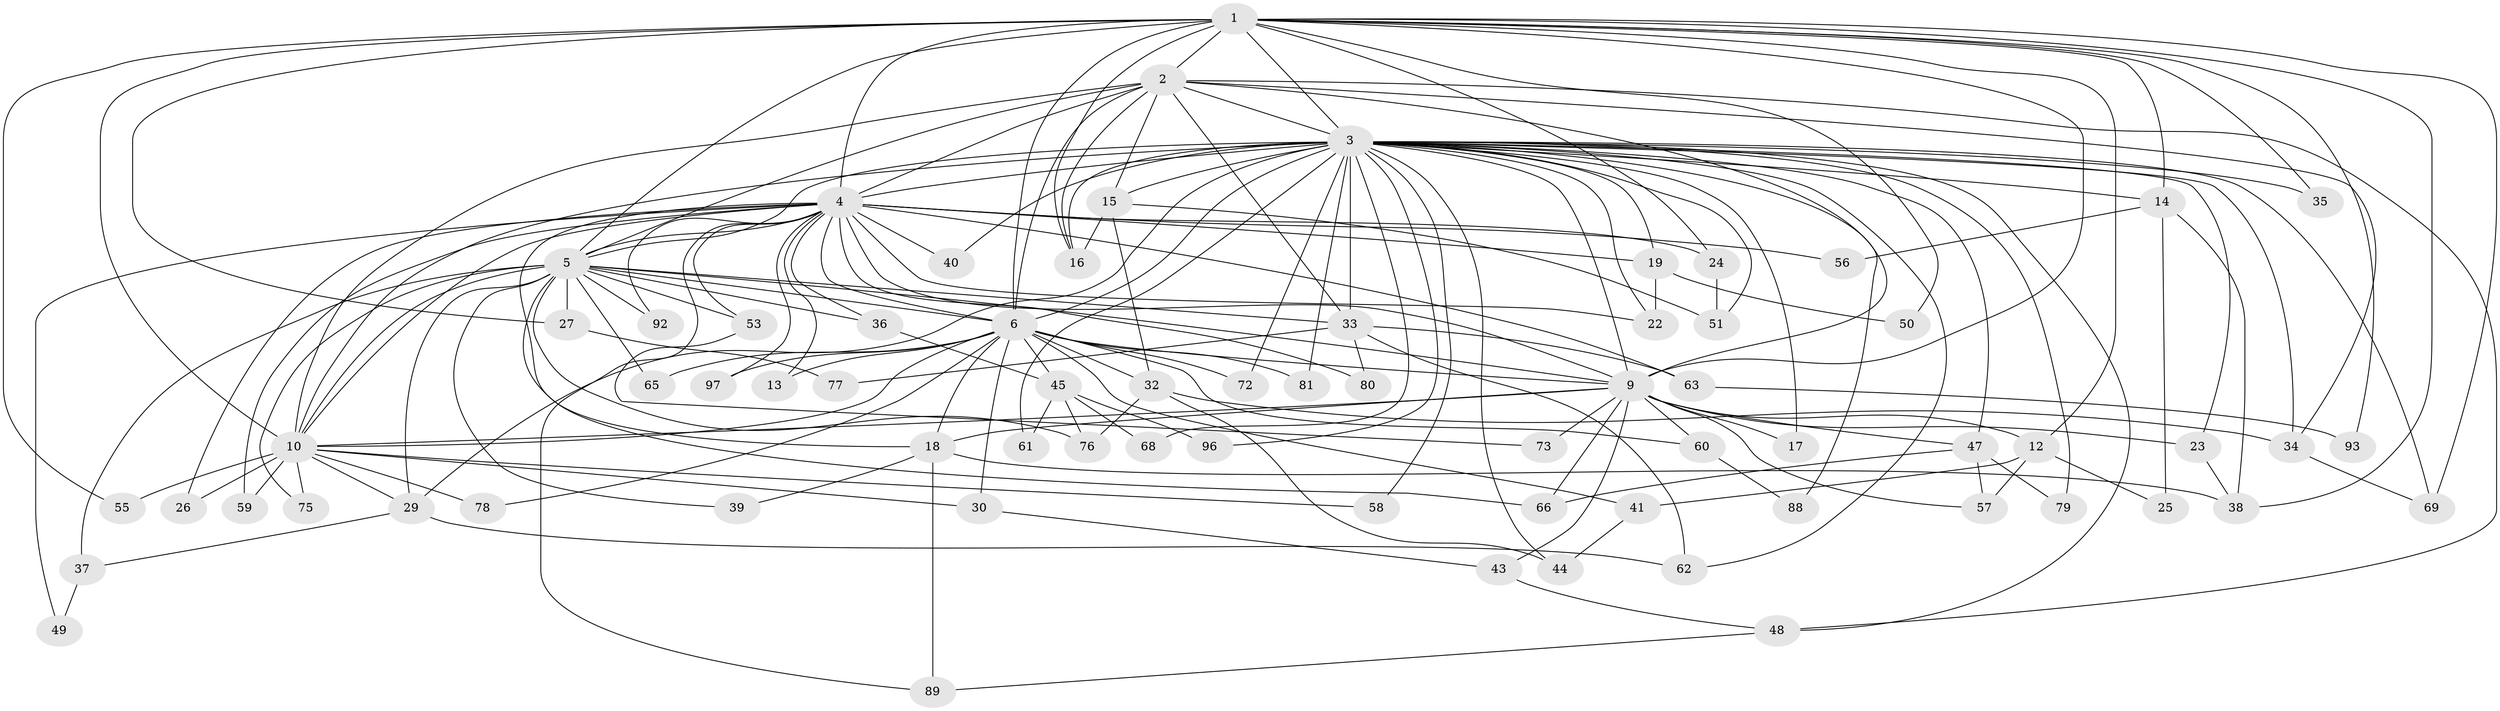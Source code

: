 // original degree distribution, {21: 0.01020408163265306, 16: 0.02040816326530612, 22: 0.01020408163265306, 26: 0.01020408163265306, 20: 0.01020408163265306, 25: 0.01020408163265306, 14: 0.01020408163265306, 15: 0.01020408163265306, 19: 0.01020408163265306, 7: 0.01020408163265306, 6: 0.02040816326530612, 2: 0.4489795918367347, 5: 0.061224489795918366, 3: 0.29591836734693877, 4: 0.061224489795918366}
// Generated by graph-tools (version 1.1) at 2025/11/02/27/25 16:11:07]
// undirected, 71 vertices, 172 edges
graph export_dot {
graph [start="1"]
  node [color=gray90,style=filled];
  1 [super="+28"];
  2 [super="+54"];
  3 [super="+7"];
  4 [super="+94"];
  5 [super="+21"];
  6 [super="+8"];
  9 [super="+11"];
  10 [super="+85"];
  12 [super="+90"];
  13;
  14 [super="+98"];
  15 [super="+31"];
  16 [super="+74"];
  17;
  18 [super="+20"];
  19;
  22 [super="+71"];
  23;
  24 [super="+83"];
  25;
  26;
  27;
  29 [super="+87"];
  30;
  32 [super="+52"];
  33 [super="+42"];
  34 [super="+46"];
  35;
  36;
  37;
  38 [super="+67"];
  39;
  40;
  41;
  43;
  44;
  45 [super="+84"];
  47 [super="+86"];
  48 [super="+64"];
  49;
  50;
  51;
  53;
  55;
  56;
  57 [super="+91"];
  58;
  59;
  60;
  61;
  62 [super="+95"];
  63;
  65;
  66;
  68;
  69 [super="+70"];
  72;
  73;
  75;
  76 [super="+82"];
  77;
  78;
  79;
  80;
  81;
  88;
  89;
  92;
  93;
  96;
  97;
  1 -- 2 [weight=2];
  1 -- 3 [weight=2];
  1 -- 4;
  1 -- 5;
  1 -- 6 [weight=2];
  1 -- 9;
  1 -- 10 [weight=2];
  1 -- 12;
  1 -- 14;
  1 -- 16;
  1 -- 24;
  1 -- 27;
  1 -- 35;
  1 -- 50;
  1 -- 55;
  1 -- 93;
  1 -- 69;
  1 -- 38;
  2 -- 3 [weight=2];
  2 -- 4;
  2 -- 5;
  2 -- 6 [weight=2];
  2 -- 9;
  2 -- 10 [weight=2];
  2 -- 15;
  2 -- 33;
  2 -- 48;
  2 -- 16;
  2 -- 34;
  3 -- 4 [weight=2];
  3 -- 5 [weight=3];
  3 -- 6 [weight=4];
  3 -- 9 [weight=3];
  3 -- 10 [weight=2];
  3 -- 14;
  3 -- 15;
  3 -- 16;
  3 -- 17;
  3 -- 22;
  3 -- 23;
  3 -- 34;
  3 -- 40;
  3 -- 44;
  3 -- 61;
  3 -- 68 [weight=2];
  3 -- 72;
  3 -- 81;
  3 -- 69;
  3 -- 79;
  3 -- 19;
  3 -- 88;
  3 -- 29;
  3 -- 96;
  3 -- 33;
  3 -- 35;
  3 -- 47;
  3 -- 48;
  3 -- 51;
  3 -- 58;
  3 -- 62;
  4 -- 5;
  4 -- 6 [weight=2];
  4 -- 9;
  4 -- 10;
  4 -- 13;
  4 -- 18;
  4 -- 19;
  4 -- 24;
  4 -- 26;
  4 -- 36;
  4 -- 40;
  4 -- 49;
  4 -- 53;
  4 -- 56;
  4 -- 59;
  4 -- 63;
  4 -- 80;
  4 -- 92;
  4 -- 97;
  4 -- 89;
  4 -- 22;
  5 -- 6 [weight=2];
  5 -- 9;
  5 -- 10;
  5 -- 27;
  5 -- 29;
  5 -- 37;
  5 -- 39;
  5 -- 53;
  5 -- 65;
  5 -- 75;
  5 -- 76;
  5 -- 92;
  5 -- 33;
  5 -- 66;
  5 -- 36;
  6 -- 9 [weight=2];
  6 -- 10 [weight=2];
  6 -- 13;
  6 -- 32;
  6 -- 41;
  6 -- 72;
  6 -- 78;
  6 -- 97;
  6 -- 18;
  6 -- 65;
  6 -- 45;
  6 -- 81;
  6 -- 60;
  6 -- 30;
  9 -- 10;
  9 -- 12;
  9 -- 23;
  9 -- 43;
  9 -- 47;
  9 -- 73;
  9 -- 17;
  9 -- 66;
  9 -- 18;
  9 -- 60;
  9 -- 57;
  10 -- 26;
  10 -- 30;
  10 -- 55;
  10 -- 58;
  10 -- 59;
  10 -- 75;
  10 -- 78;
  10 -- 29;
  12 -- 25;
  12 -- 41;
  12 -- 57 [weight=2];
  14 -- 25;
  14 -- 56;
  14 -- 38;
  15 -- 16;
  15 -- 32;
  15 -- 51;
  18 -- 39;
  18 -- 89;
  18 -- 38;
  19 -- 22;
  19 -- 50;
  23 -- 38;
  24 -- 51;
  27 -- 77;
  29 -- 37;
  29 -- 62;
  30 -- 43;
  32 -- 34;
  32 -- 44;
  32 -- 76;
  33 -- 77;
  33 -- 80;
  33 -- 62;
  33 -- 63;
  34 -- 69;
  36 -- 45;
  37 -- 49;
  41 -- 44;
  43 -- 48;
  45 -- 61;
  45 -- 76;
  45 -- 96;
  45 -- 68;
  47 -- 57;
  47 -- 79;
  47 -- 66;
  48 -- 89;
  53 -- 73;
  60 -- 88;
  63 -- 93;
}

